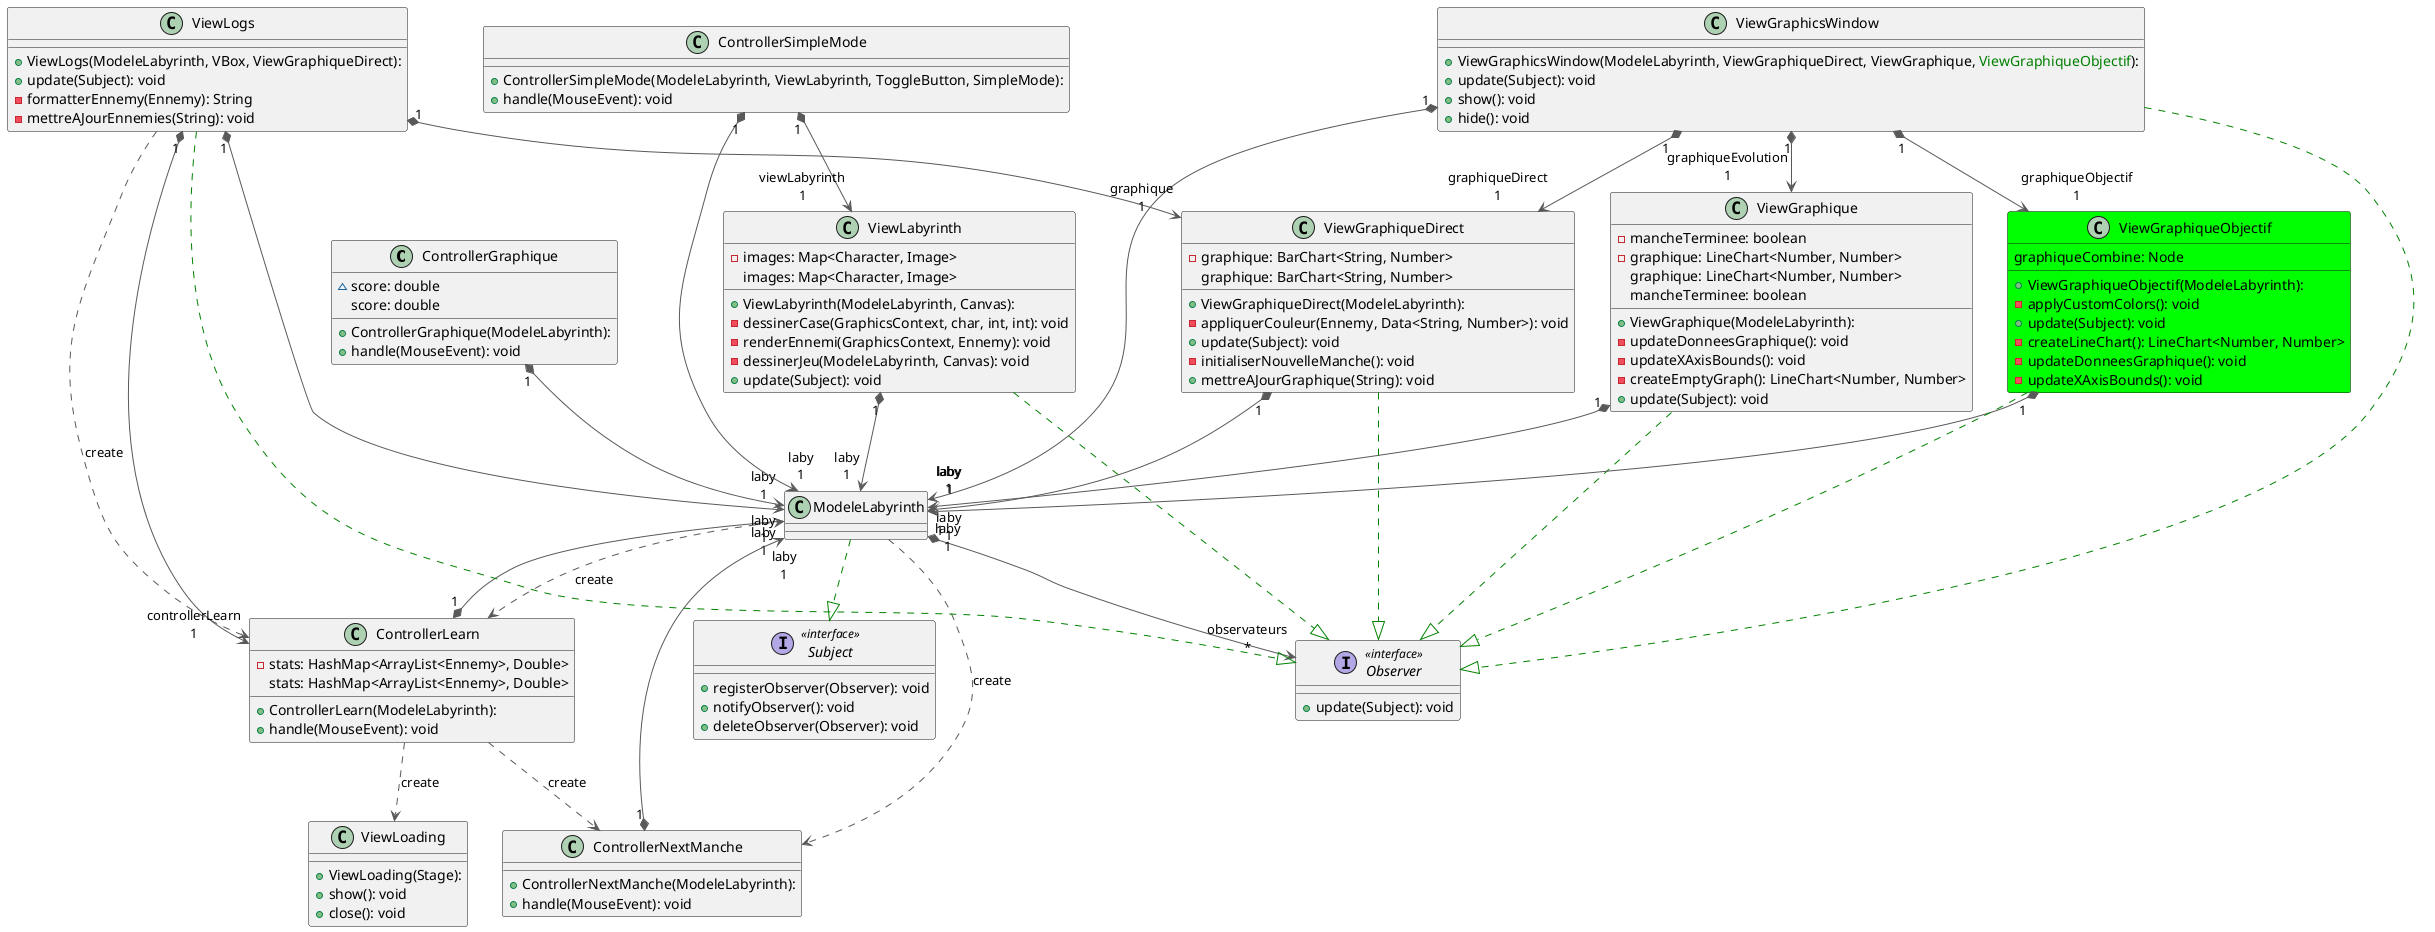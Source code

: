@startuml


class ControllerGraphique {
  + ControllerGraphique(ModeleLabyrinth): 
  ~ score: double
  + handle(MouseEvent): void
   score: double
}
class ControllerLearn {
  + ControllerLearn(ModeleLabyrinth): 
  - stats: HashMap<ArrayList<Ennemy>, Double>
  + handle(MouseEvent): void
   stats: HashMap<ArrayList<Ennemy>, Double>
}
class ControllerNextManche {
  + ControllerNextManche(ModeleLabyrinth): 
  + handle(MouseEvent): void
}
class ControllerSimpleMode {
  + ControllerSimpleMode(ModeleLabyrinth, ViewLabyrinth, ToggleButton, SimpleMode): 
  + handle(MouseEvent): void
}
class ModeleLabyrinth { 
}

interface Observer << interface >> {
  + update(Subject): void
}
interface Subject << interface >> {
  + registerObserver(Observer): void
  + notifyObserver(): void
  + deleteObserver(Observer): void
}
class ViewGraphicsWindow {
  + ViewGraphicsWindow(ModeleLabyrinth, ViewGraphiqueDirect, ViewGraphique, <color:green>ViewGraphiqueObjectif</color>): 
  + update(Subject): void
  + show(): void
  + hide(): void
}

class ViewGraphique  {
  + ViewGraphique(ModeleLabyrinth): 
  - mancheTerminee: boolean
  - graphique: LineChart<Number, Number>
  - updateDonneesGraphique(): void
  - updateXAxisBounds(): void
  - createEmptyGraph(): LineChart<Number, Number>
  + update(Subject): void
   graphique: LineChart<Number, Number>
   mancheTerminee: boolean
}

class ViewGraphiqueDirect {
  + ViewGraphiqueDirect(ModeleLabyrinth): 
  - graphique: BarChart<String, Number>
  - appliquerCouleur(Ennemy, Data<String, Number>): void
  + update(Subject): void
  - initialiserNouvelleManche(): void
  + mettreAJourGraphique(String): void
   graphique: BarChart<String, Number>
}
class ViewGraphiqueObjectif  #00FF00{
  + ViewGraphiqueObjectif(ModeleLabyrinth): 
  - applyCustomColors(): void
  + update(Subject): void
  - createLineChart(): LineChart<Number, Number>
  - updateDonneesGraphique(): void
  - updateXAxisBounds(): void
   graphiqueCombine: Node
}
class ViewLabyrinth {
  + ViewLabyrinth(ModeleLabyrinth, Canvas): 
  - images: Map<Character, Image>
  - dessinerCase(GraphicsContext, char, int, int): void
  - renderEnnemi(GraphicsContext, Ennemy): void
  - dessinerJeu(ModeleLabyrinth, Canvas): void
  + update(Subject): void
   images: Map<Character, Image>
}
class ViewLoading {
  + ViewLoading(Stage): 
  + show(): void
  + close(): void
}
class ViewLogs {
  + ViewLogs(ModeleLabyrinth, VBox, ViewGraphiqueDirect): 
  + update(Subject): void
  - formatterEnnemy(Ennemy): String
  - mettreAJourEnnemies(String): void
}

ControllerGraphique   "1" *-[#595959,plain]-> "laby\n1" ModeleLabyrinth       
ControllerLearn        -[#595959,dashed]->  ControllerNextManche  : "«create»"
ControllerLearn       "1" *-[#595959,plain]-> "laby\n1" ModeleLabyrinth       
ControllerLearn        -[#595959,dashed]->  ViewLoading           : "«create»"
ControllerNextManche  "1" *-[#595959,plain]-> "laby\n1" ModeleLabyrinth       
ControllerSimpleMode  "1" *-[#595959,plain]-> "laby\n1" ModeleLabyrinth       
ControllerSimpleMode  "1" *-[#595959,plain]-> "viewLabyrinth\n1" ViewLabyrinth         
ModeleLabyrinth        -[#595959,dashed]->  ControllerLearn       : "«create»"
ModeleLabyrinth        -[#595959,dashed]->  ControllerNextManche  : "«create»"
ModeleLabyrinth       "1" *-[#595959,plain]-> "observateurs\n*" Observer              
ModeleLabyrinth        -[#008200,dashed]-^  Subject               
ViewGraphicsWindow    "1" *-[#595959,plain]-> "laby\n1" ModeleLabyrinth       
ViewGraphicsWindow     -[#008200,dashed]-^  Observer              
ViewGraphicsWindow    "1" *-[#595959,plain]-> "graphiqueEvolution\n1" ViewGraphique         
ViewGraphicsWindow    "1" *-[#595959,plain]-> "graphiqueDirect\n1" ViewGraphiqueDirect   
ViewGraphicsWindow    "1" *-[#595959,plain]-> "graphiqueObjectif\n1" ViewGraphiqueObjectif 
ViewGraphique         "1" *-[#595959,plain]-> "laby\n1" ModeleLabyrinth       
ViewGraphique          -[#008200,dashed]-^  Observer              
ViewGraphiqueDirect   "1" *-[#595959,plain]-> "laby\n1" ModeleLabyrinth       
ViewGraphiqueDirect    -[#008200,dashed]-^  Observer              
ViewGraphiqueObjectif "1" *-[#595959,plain]-> "laby\n1" ModeleLabyrinth       
ViewGraphiqueObjectif  -[#008200,dashed]-^  Observer              
ViewLabyrinth         "1" *-[#595959,plain]-> "laby\n1" ModeleLabyrinth       
ViewLabyrinth          -[#008200,dashed]-^  Observer              
ViewLogs              "1" *-[#595959,plain]-> "controllerLearn\n1" ControllerLearn       
ViewLogs               -[#595959,dashed]->  ControllerLearn       : "«create»"
ViewLogs              "1" *-[#595959,plain]-> "laby\n1" ModeleLabyrinth       
ViewLogs               -[#008200,dashed]-^  Observer              
ViewLogs              "1" *-[#595959,plain]-> "graphique\n1" ViewGraphiqueDirect   
@enduml
